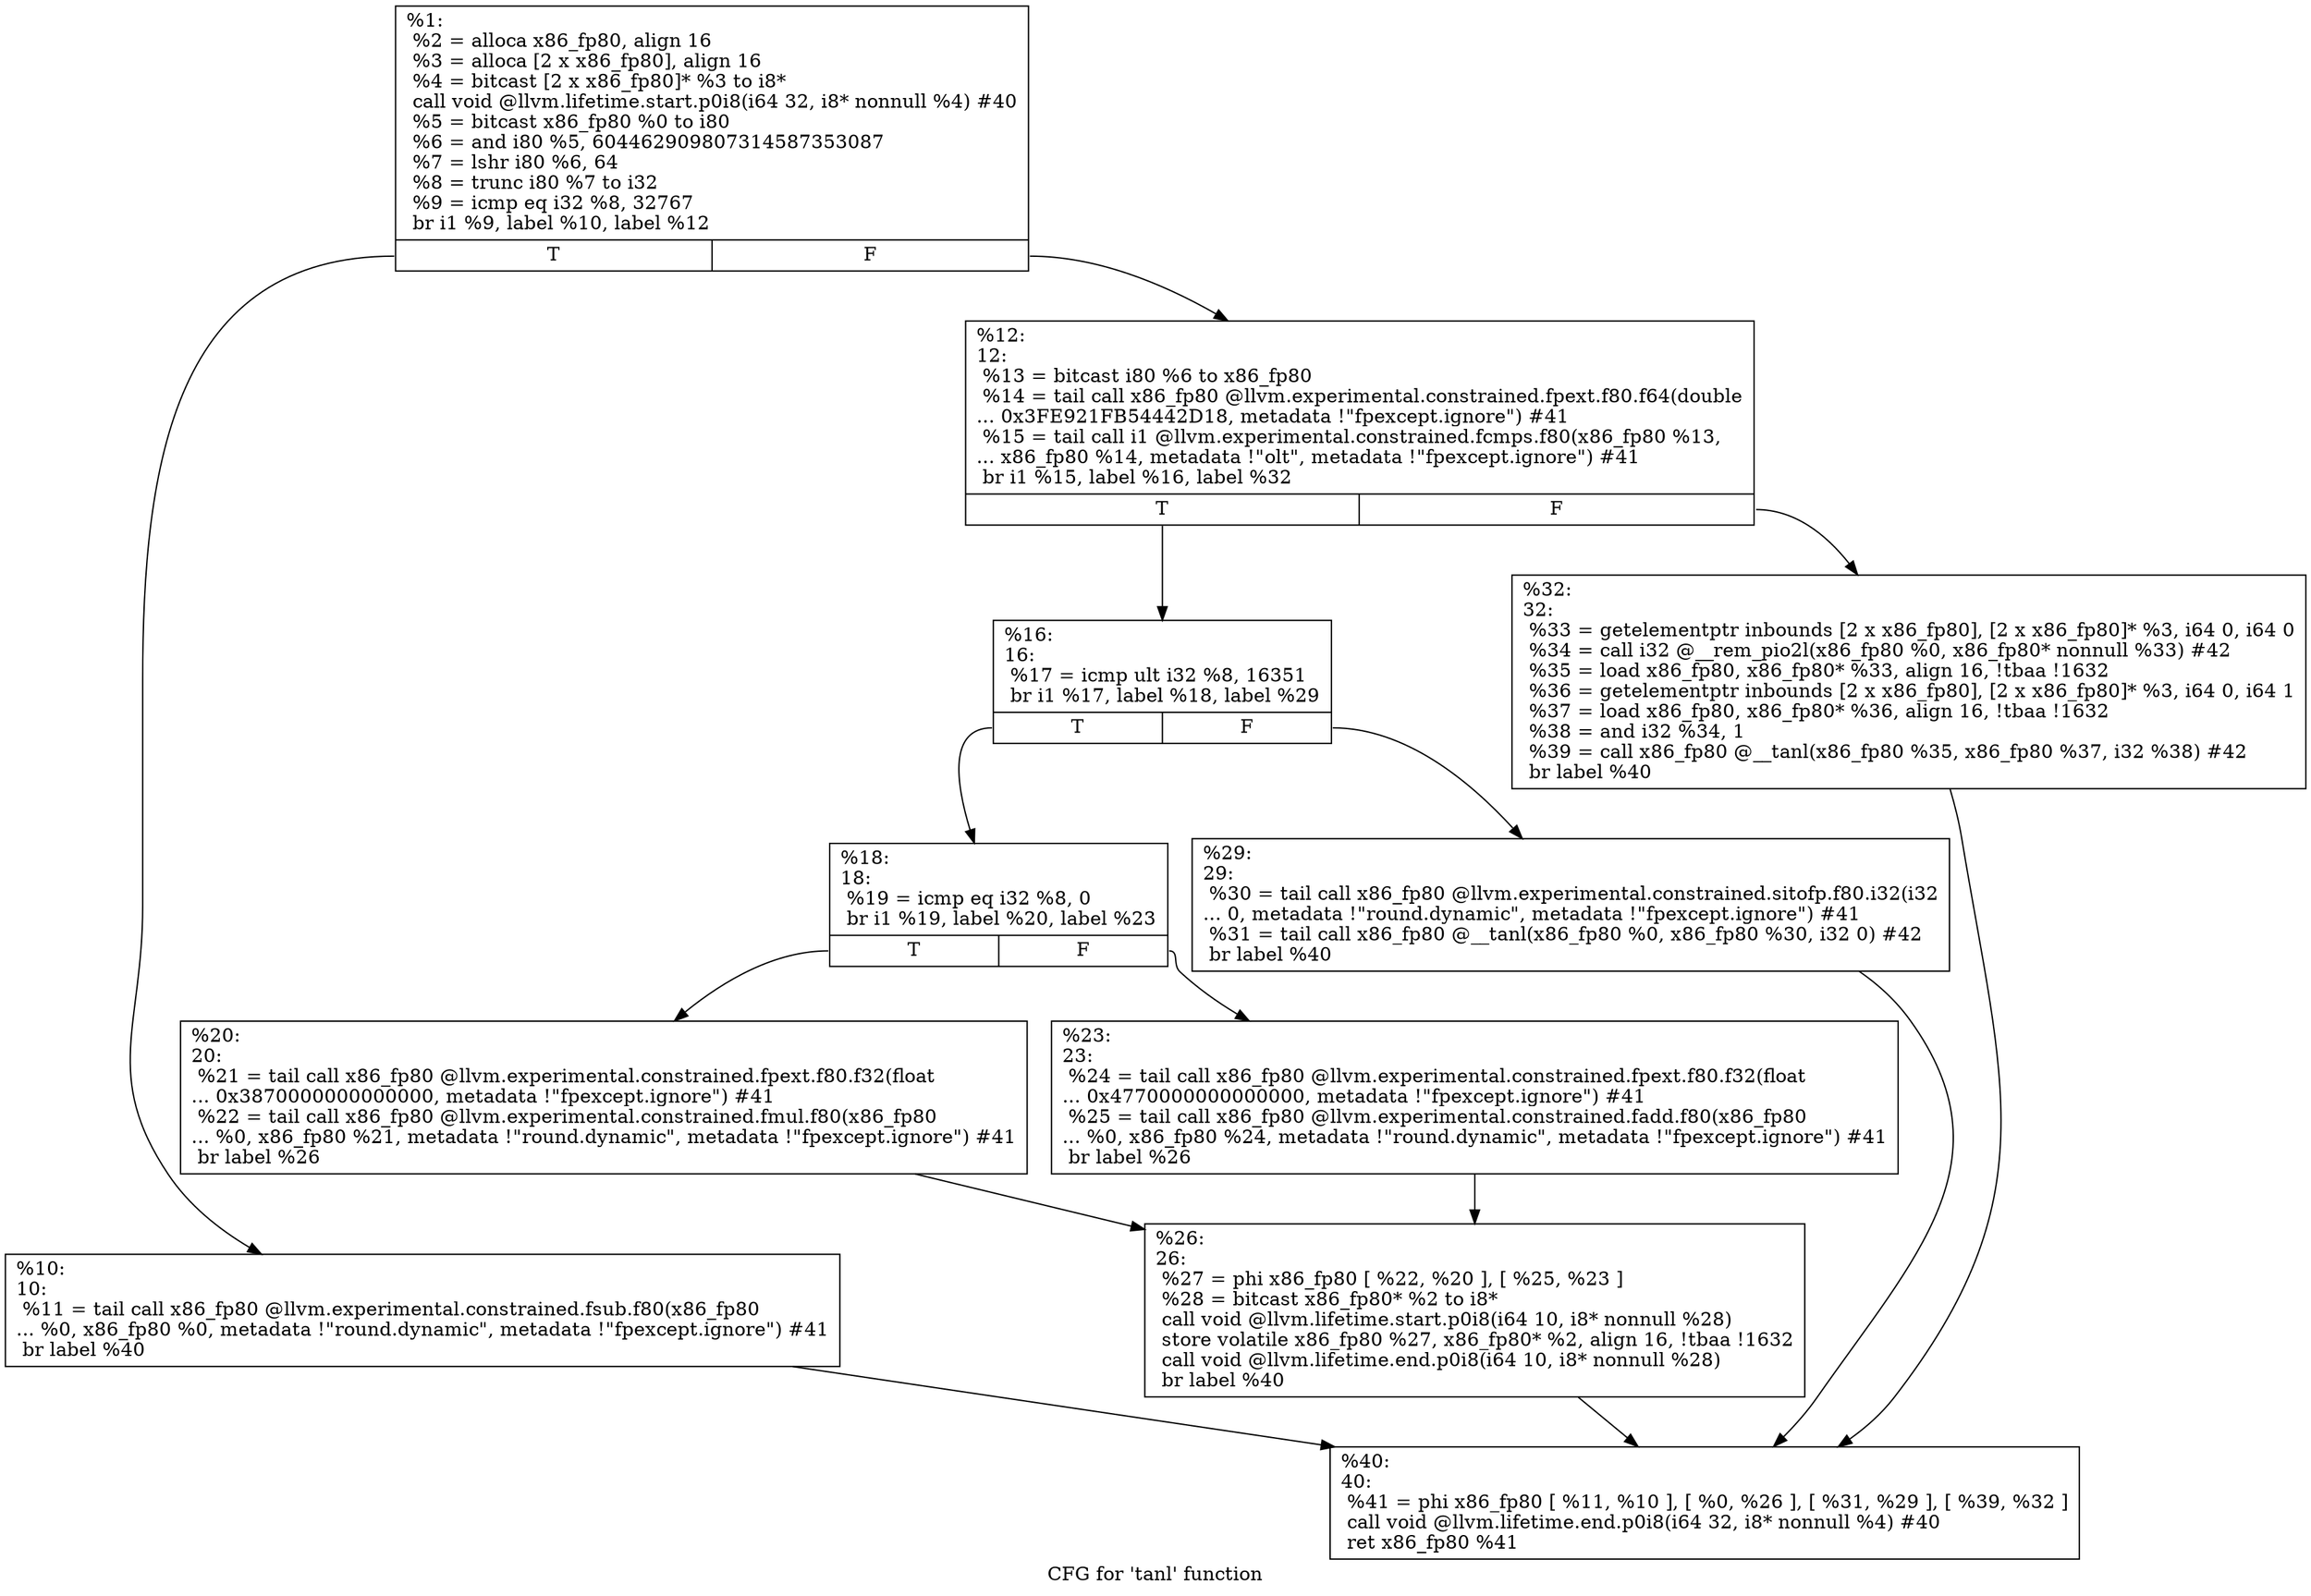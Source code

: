 digraph "CFG for 'tanl' function" {
	label="CFG for 'tanl' function";

	Node0x1e571f0 [shape=record,label="{%1:\l  %2 = alloca x86_fp80, align 16\l  %3 = alloca [2 x x86_fp80], align 16\l  %4 = bitcast [2 x x86_fp80]* %3 to i8*\l  call void @llvm.lifetime.start.p0i8(i64 32, i8* nonnull %4) #40\l  %5 = bitcast x86_fp80 %0 to i80\l  %6 = and i80 %5, 604462909807314587353087\l  %7 = lshr i80 %6, 64\l  %8 = trunc i80 %7 to i32\l  %9 = icmp eq i32 %8, 32767\l  br i1 %9, label %10, label %12\l|{<s0>T|<s1>F}}"];
	Node0x1e571f0:s0 -> Node0x1e57640;
	Node0x1e571f0:s1 -> Node0x1e57690;
	Node0x1e57640 [shape=record,label="{%10:\l10:                                               \l  %11 = tail call x86_fp80 @llvm.experimental.constrained.fsub.f80(x86_fp80\l... %0, x86_fp80 %0, metadata !\"round.dynamic\", metadata !\"fpexcept.ignore\") #41\l  br label %40\l}"];
	Node0x1e57640 -> Node0x1e57910;
	Node0x1e57690 [shape=record,label="{%12:\l12:                                               \l  %13 = bitcast i80 %6 to x86_fp80\l  %14 = tail call x86_fp80 @llvm.experimental.constrained.fpext.f80.f64(double\l... 0x3FE921FB54442D18, metadata !\"fpexcept.ignore\") #41\l  %15 = tail call i1 @llvm.experimental.constrained.fcmps.f80(x86_fp80 %13,\l... x86_fp80 %14, metadata !\"olt\", metadata !\"fpexcept.ignore\") #41\l  br i1 %15, label %16, label %32\l|{<s0>T|<s1>F}}"];
	Node0x1e57690:s0 -> Node0x1e576e0;
	Node0x1e57690:s1 -> Node0x1e578c0;
	Node0x1e576e0 [shape=record,label="{%16:\l16:                                               \l  %17 = icmp ult i32 %8, 16351\l  br i1 %17, label %18, label %29\l|{<s0>T|<s1>F}}"];
	Node0x1e576e0:s0 -> Node0x1e57730;
	Node0x1e576e0:s1 -> Node0x1e57870;
	Node0x1e57730 [shape=record,label="{%18:\l18:                                               \l  %19 = icmp eq i32 %8, 0\l  br i1 %19, label %20, label %23\l|{<s0>T|<s1>F}}"];
	Node0x1e57730:s0 -> Node0x1e57780;
	Node0x1e57730:s1 -> Node0x1e577d0;
	Node0x1e57780 [shape=record,label="{%20:\l20:                                               \l  %21 = tail call x86_fp80 @llvm.experimental.constrained.fpext.f80.f32(float\l... 0x3870000000000000, metadata !\"fpexcept.ignore\") #41\l  %22 = tail call x86_fp80 @llvm.experimental.constrained.fmul.f80(x86_fp80\l... %0, x86_fp80 %21, metadata !\"round.dynamic\", metadata !\"fpexcept.ignore\") #41\l  br label %26\l}"];
	Node0x1e57780 -> Node0x1e57820;
	Node0x1e577d0 [shape=record,label="{%23:\l23:                                               \l  %24 = tail call x86_fp80 @llvm.experimental.constrained.fpext.f80.f32(float\l... 0x4770000000000000, metadata !\"fpexcept.ignore\") #41\l  %25 = tail call x86_fp80 @llvm.experimental.constrained.fadd.f80(x86_fp80\l... %0, x86_fp80 %24, metadata !\"round.dynamic\", metadata !\"fpexcept.ignore\") #41\l  br label %26\l}"];
	Node0x1e577d0 -> Node0x1e57820;
	Node0x1e57820 [shape=record,label="{%26:\l26:                                               \l  %27 = phi x86_fp80 [ %22, %20 ], [ %25, %23 ]\l  %28 = bitcast x86_fp80* %2 to i8*\l  call void @llvm.lifetime.start.p0i8(i64 10, i8* nonnull %28)\l  store volatile x86_fp80 %27, x86_fp80* %2, align 16, !tbaa !1632\l  call void @llvm.lifetime.end.p0i8(i64 10, i8* nonnull %28)\l  br label %40\l}"];
	Node0x1e57820 -> Node0x1e57910;
	Node0x1e57870 [shape=record,label="{%29:\l29:                                               \l  %30 = tail call x86_fp80 @llvm.experimental.constrained.sitofp.f80.i32(i32\l... 0, metadata !\"round.dynamic\", metadata !\"fpexcept.ignore\") #41\l  %31 = tail call x86_fp80 @__tanl(x86_fp80 %0, x86_fp80 %30, i32 0) #42\l  br label %40\l}"];
	Node0x1e57870 -> Node0x1e57910;
	Node0x1e578c0 [shape=record,label="{%32:\l32:                                               \l  %33 = getelementptr inbounds [2 x x86_fp80], [2 x x86_fp80]* %3, i64 0, i64 0\l  %34 = call i32 @__rem_pio2l(x86_fp80 %0, x86_fp80* nonnull %33) #42\l  %35 = load x86_fp80, x86_fp80* %33, align 16, !tbaa !1632\l  %36 = getelementptr inbounds [2 x x86_fp80], [2 x x86_fp80]* %3, i64 0, i64 1\l  %37 = load x86_fp80, x86_fp80* %36, align 16, !tbaa !1632\l  %38 = and i32 %34, 1\l  %39 = call x86_fp80 @__tanl(x86_fp80 %35, x86_fp80 %37, i32 %38) #42\l  br label %40\l}"];
	Node0x1e578c0 -> Node0x1e57910;
	Node0x1e57910 [shape=record,label="{%40:\l40:                                               \l  %41 = phi x86_fp80 [ %11, %10 ], [ %0, %26 ], [ %31, %29 ], [ %39, %32 ]\l  call void @llvm.lifetime.end.p0i8(i64 32, i8* nonnull %4) #40\l  ret x86_fp80 %41\l}"];
}

